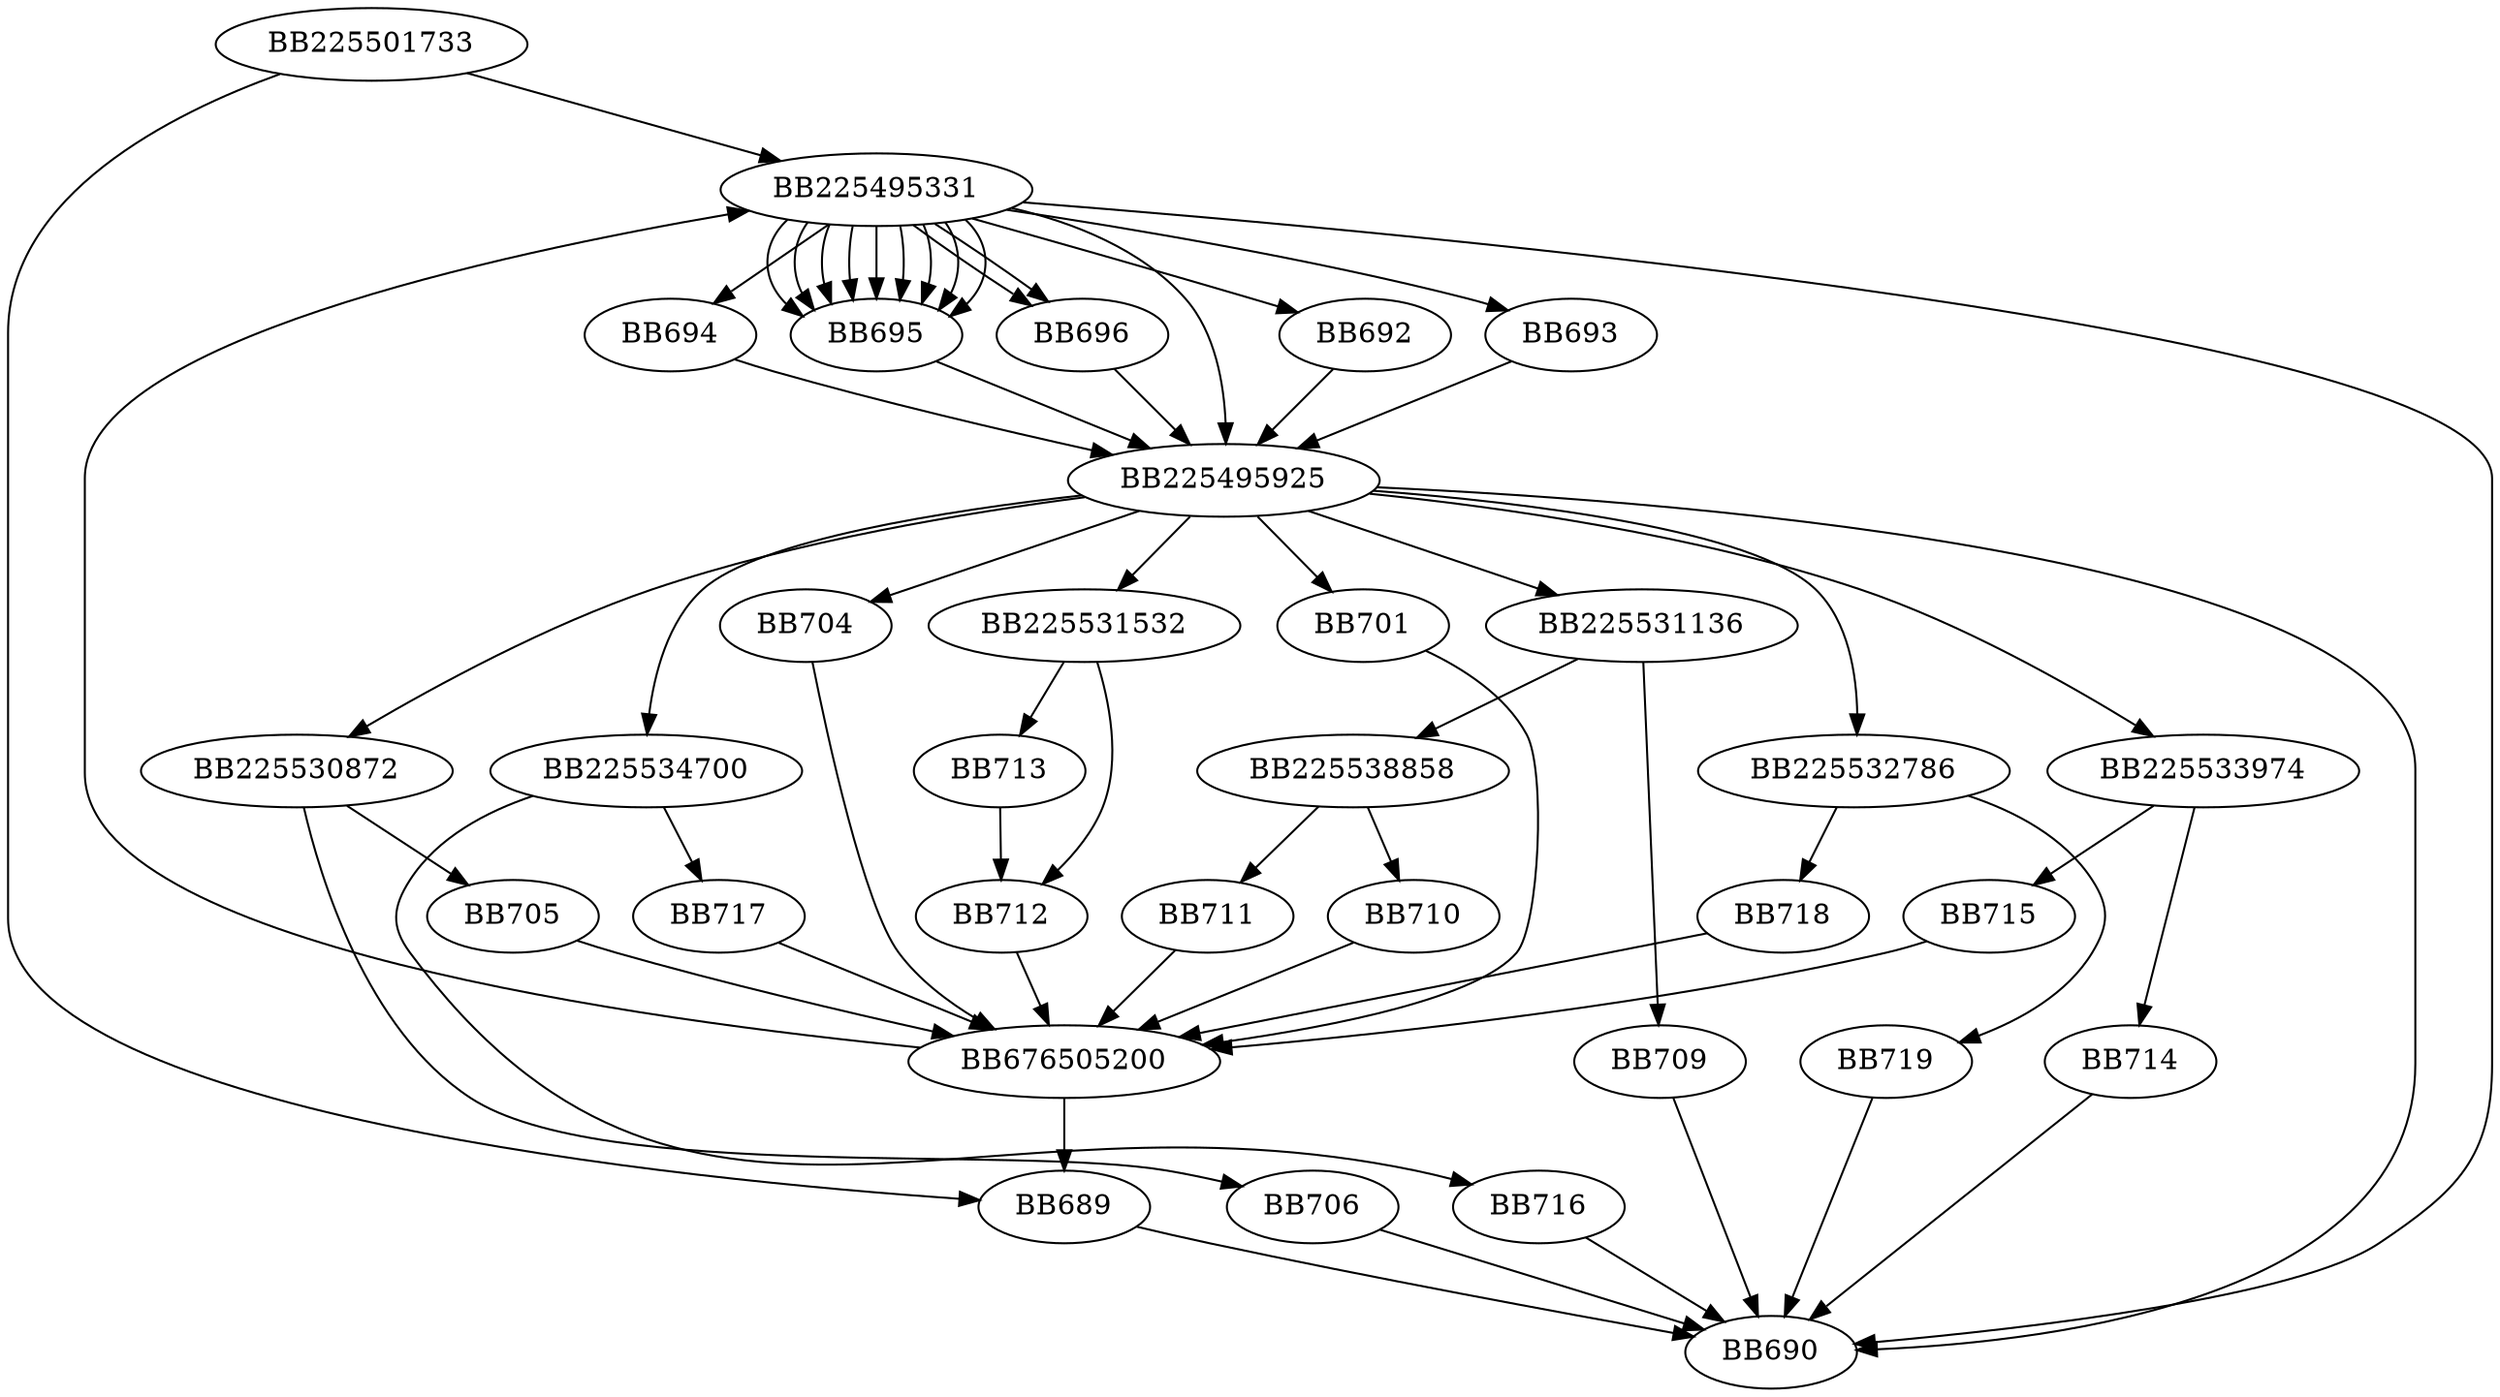 digraph G{
	BB225501733->BB225495331;
	BB225501733->BB689;
	BB225495331->BB690;
	BB225495331->BB225495925;
	BB225495331->BB692;
	BB225495331->BB693;
	BB225495331->BB694;
	BB225495331->BB695;
	BB225495331->BB695;
	BB225495331->BB695;
	BB225495331->BB695;
	BB225495331->BB695;
	BB225495331->BB695;
	BB225495331->BB695;
	BB225495331->BB695;
	BB225495331->BB695;
	BB225495331->BB696;
	BB225495331->BB696;
	BB692->BB225495925;
	BB693->BB225495925;
	BB694->BB225495925;
	BB695->BB225495925;
	BB696->BB225495925;
	BB225495925->BB690;
	BB225495925->BB225530872;
	BB225495925->BB225531136;
	BB225495925->BB225531532;
	BB225495925->BB225533974;
	BB225495925->BB701;
	BB225495925->BB225534700;
	BB225495925->BB225532786;
	BB225495925->BB704;
	BB225530872->BB705;
	BB225530872->BB706;
	BB706->BB690;
	BB705->BB676505200;
	BB225531136->BB225538858;
	BB225531136->BB709;
	BB709->BB690;
	BB225538858->BB710;
	BB225538858->BB711;
	BB711->BB676505200;
	BB710->BB676505200;
	BB225531532->BB712;
	BB225531532->BB713;
	BB713->BB712;
	BB712->BB676505200;
	BB225533974->BB714;
	BB225533974->BB715;
	BB714->BB690;
	BB715->BB676505200;
	BB701->BB676505200;
	BB225534700->BB716;
	BB225534700->BB717;
	BB716->BB690;
	BB717->BB676505200;
	BB225532786->BB718;
	BB225532786->BB719;
	BB719->BB690;
	BB718->BB676505200;
	BB704->BB676505200;
	BB676505200->BB225495331;
	BB676505200->BB689;
	BB689->BB690;
}
